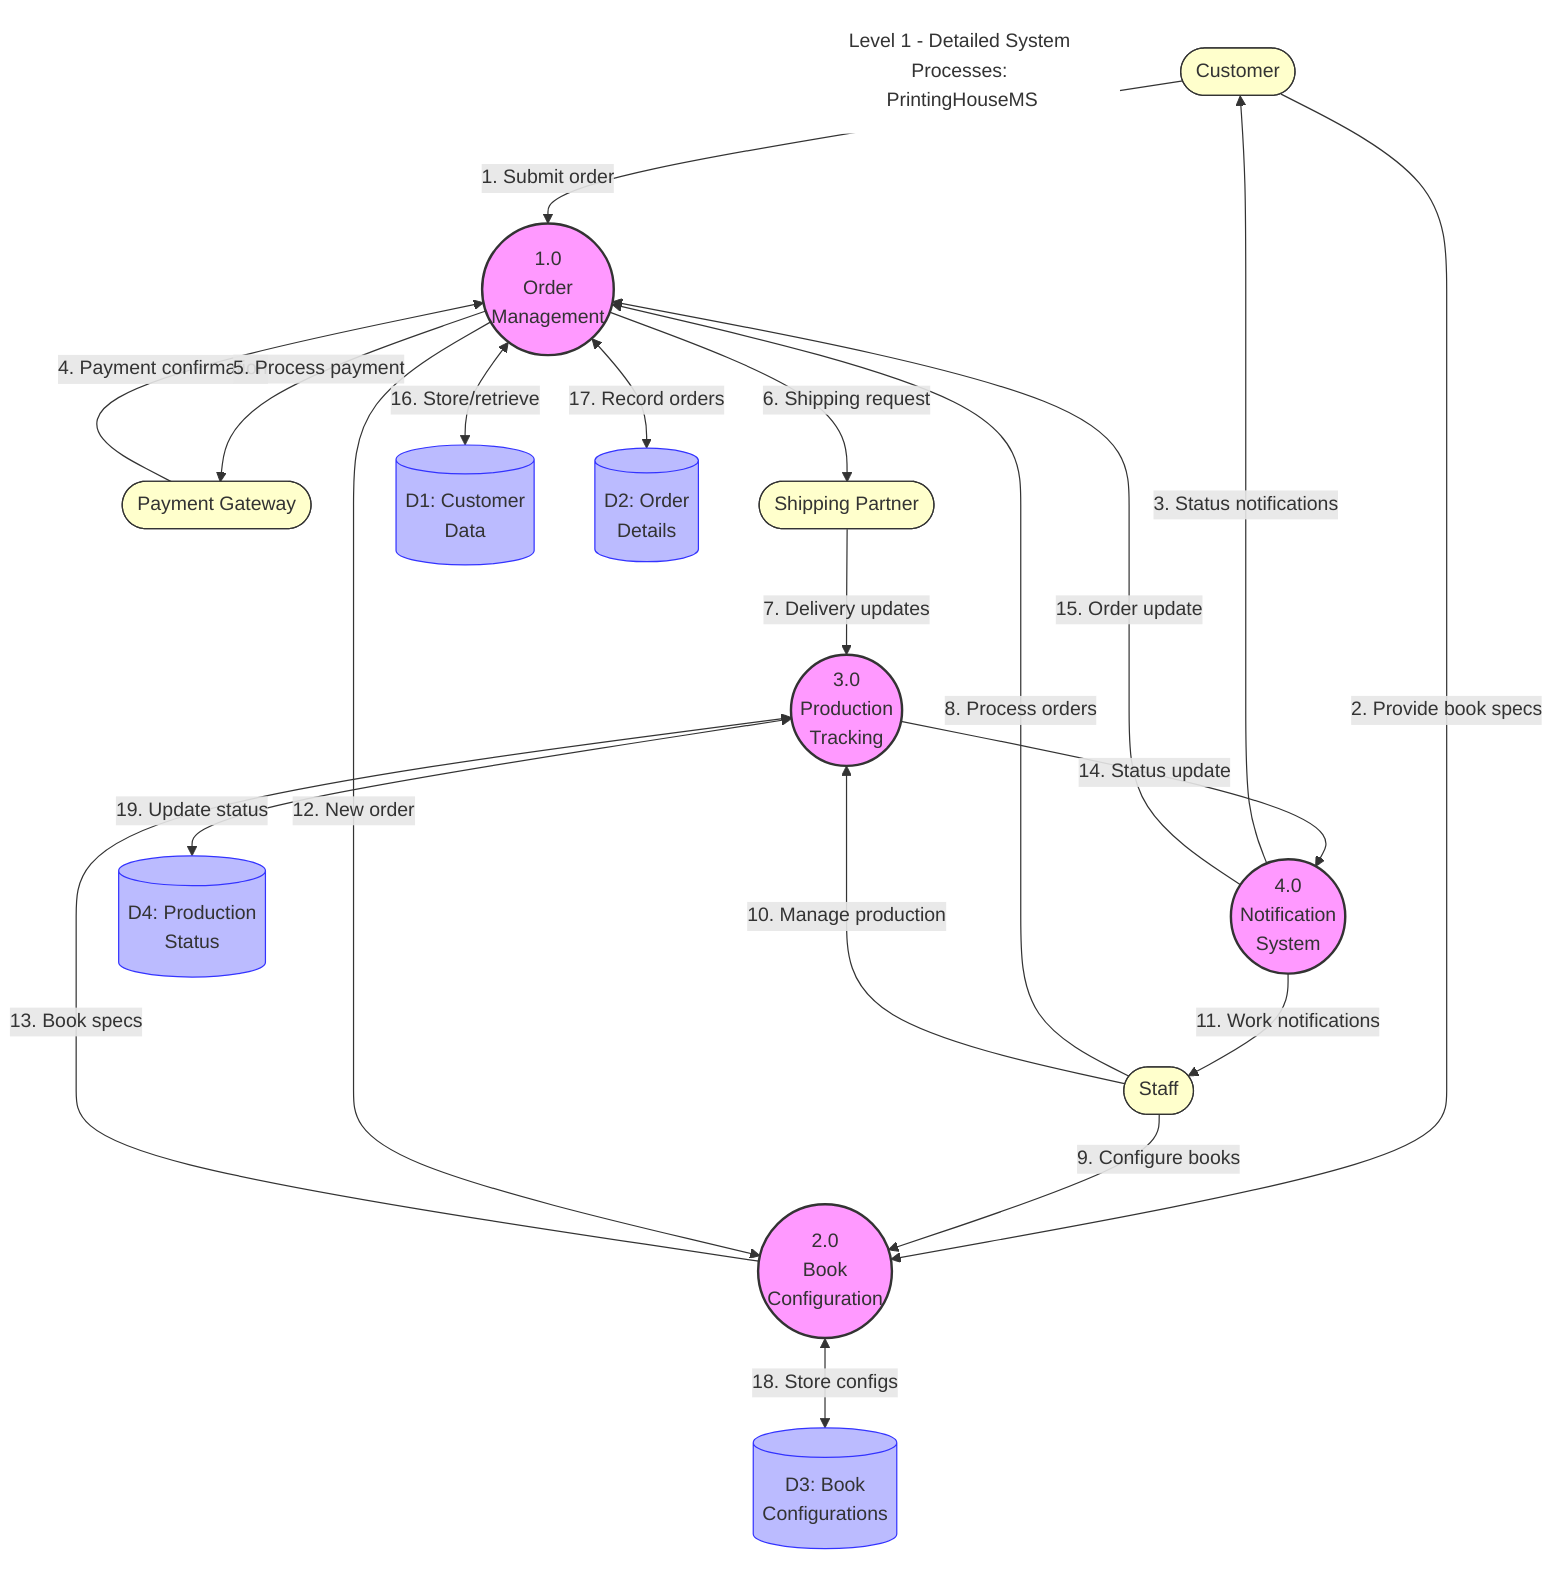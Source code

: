 %% Level 1 - Detailed Processes
flowchart TD
    %% Title
    classDef titleClass fill:#fff,stroke:none
    title[Level 1 - Detailed System Processes: PrintingHouseMS]
    class title titleClass
    
    %% External entities with distinct shapes
    Customer([Customer])
    PaymentGateway([Payment Gateway])
    ShippingPartner([Shipping Partner])
    Staff([Staff])
    
    %% Main Processes with clear numbering
    P1((1.0\nOrder\nManagement))
    P2((2.0\nBook\nConfiguration))
    P3((3.0\nProduction\nTracking))
    P4((4.0\nNotification\nSystem))
    
    %% Data Stores with clear numbering
    DS1[(D1: Customer\nData)]
    DS2[(D2: Order\nDetails)]
    DS3[(D3: Book\nConfigurations)]
    DS4[(D4: Production\nStatus)]
    
    %% Customer interactions
    Customer -->|1. Submit order| P1
    Customer -->|2. Provide book specs| P2
    P4 -->|3. Status notifications| Customer
    
    %% Payment Gateway interactions
    PaymentGateway -->|4. Payment confirmation| P1
    P1 -->|5. Process payment| PaymentGateway
    
    %% Shipping Partner interactions
    P1 -->|6. Shipping request| ShippingPartner
    ShippingPartner -->|7. Delivery updates| P3
    
    %% Staff interactions
    Staff -->|8. Process orders| P1
    Staff -->|9. Configure books| P2
    Staff -->|10. Manage production| P3
    P4 -->|11. Work notifications| Staff
    
    %% Process interactions
    P1 -->|12. New order| P2
    P2 -->|13. Book specs| P3
    P3 -->|14. Status update| P4
    P4 -->|15. Order update| P1
    
    %% Data store interactions
    P1 <-->|16. Store/retrieve| DS1
    P1 <-->|17. Record orders| DS2
    P2 <-->|18. Store configs| DS3
    P3 <-->|19. Update status| DS4
    
    %% Visual styling
    classDef process fill:#f9f,stroke:#333,stroke-width:2px
    classDef datastore fill:#bbf,stroke:#33f,stroke-width:1px
    classDef external fill:#ffc,stroke:#333,stroke-width:1px
    
    class P1,P2,P3,P4 process
    class DS1,DS2,DS3,DS4 datastore
    class Customer,PaymentGateway,ShippingPartner,Staff external
